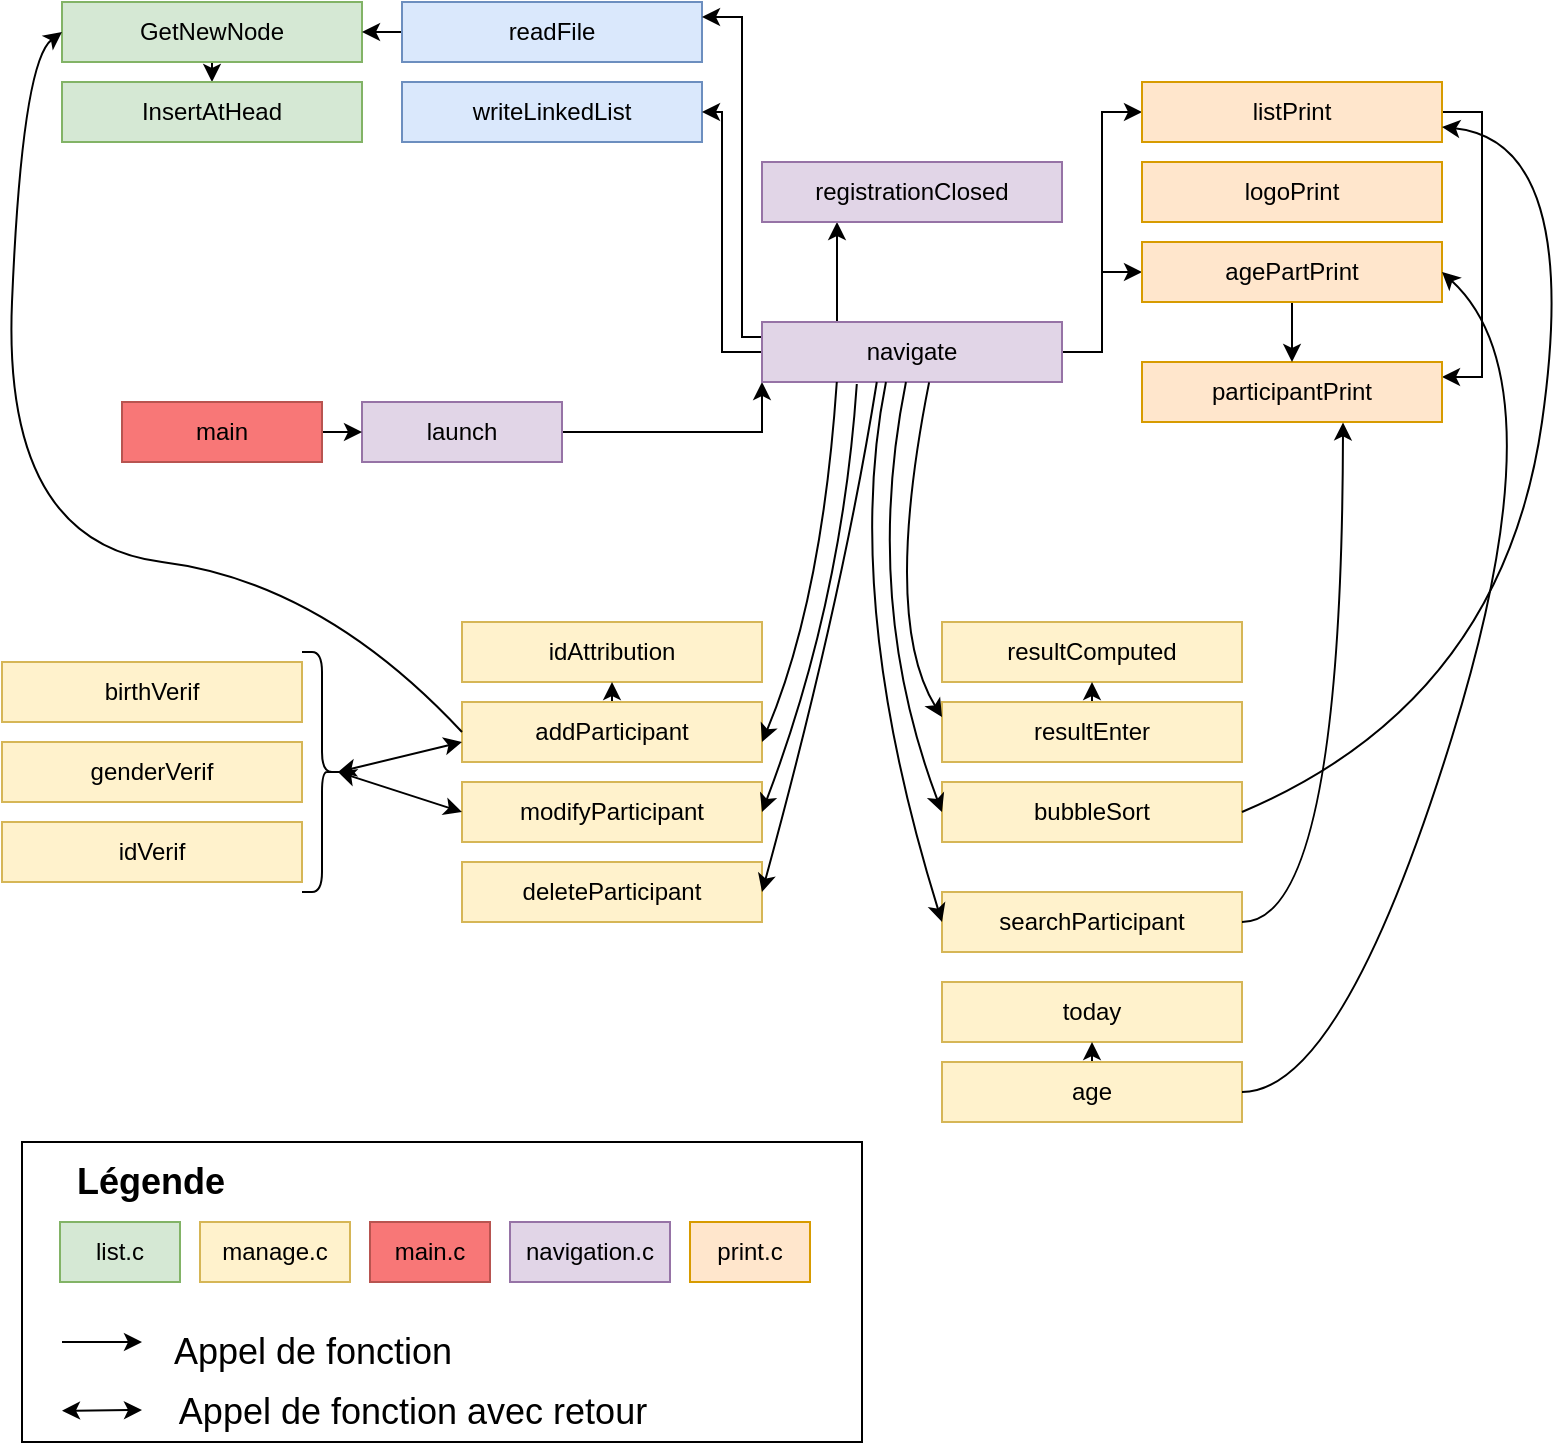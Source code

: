 <mxfile version="15.9.1"><diagram id="mbGAqk5TCDvUaa47xaKA" name="Page-1"><mxGraphModel dx="983" dy="539" grid="1" gridSize="10" guides="1" tooltips="1" connect="1" arrows="1" fold="1" page="1" pageScale="1" pageWidth="827" pageHeight="1169" math="0" shadow="0"><root><mxCell id="0"/><mxCell id="1" parent="0"/><mxCell id="OxcQ5aFZOgG_Ffm9Xw_r-97" value="" style="rounded=0;whiteSpace=wrap;html=1;" vertex="1" parent="1"><mxGeometry x="20" y="610" width="420" height="150" as="geometry"/></mxCell><mxCell id="OxcQ5aFZOgG_Ffm9Xw_r-35" style="edgeStyle=orthogonalEdgeStyle;rounded=0;orthogonalLoop=1;jettySize=auto;html=1;exitX=0.5;exitY=1;exitDx=0;exitDy=0;entryX=0.5;entryY=0;entryDx=0;entryDy=0;" edge="1" parent="1" source="OxcQ5aFZOgG_Ffm9Xw_r-3" target="OxcQ5aFZOgG_Ffm9Xw_r-4"><mxGeometry relative="1" as="geometry"/></mxCell><mxCell id="OxcQ5aFZOgG_Ffm9Xw_r-3" value="GetNewNode" style="rounded=0;whiteSpace=wrap;html=1;fillColor=#d5e8d4;strokeColor=#82b366;" vertex="1" parent="1"><mxGeometry x="40" y="40" width="150" height="30" as="geometry"/></mxCell><mxCell id="OxcQ5aFZOgG_Ffm9Xw_r-4" value="&lt;div&gt;InsertAtHead&lt;/div&gt;" style="rounded=0;whiteSpace=wrap;html=1;fillColor=#d5e8d4;strokeColor=#82b366;" vertex="1" parent="1"><mxGeometry x="40" y="80" width="150" height="30" as="geometry"/></mxCell><mxCell id="OxcQ5aFZOgG_Ffm9Xw_r-36" style="edgeStyle=orthogonalEdgeStyle;rounded=0;orthogonalLoop=1;jettySize=auto;html=1;exitX=0;exitY=0.5;exitDx=0;exitDy=0;entryX=1;entryY=0.5;entryDx=0;entryDy=0;" edge="1" parent="1" source="OxcQ5aFZOgG_Ffm9Xw_r-5" target="OxcQ5aFZOgG_Ffm9Xw_r-3"><mxGeometry relative="1" as="geometry"/></mxCell><mxCell id="OxcQ5aFZOgG_Ffm9Xw_r-5" value="readFile" style="rounded=0;whiteSpace=wrap;html=1;fillColor=#dae8fc;strokeColor=#6c8ebf;" vertex="1" parent="1"><mxGeometry x="210" y="40" width="150" height="30" as="geometry"/></mxCell><mxCell id="OxcQ5aFZOgG_Ffm9Xw_r-7" value="writeLinkedList" style="rounded=0;whiteSpace=wrap;html=1;fillColor=#dae8fc;strokeColor=#6c8ebf;" vertex="1" parent="1"><mxGeometry x="210" y="80" width="150" height="30" as="geometry"/></mxCell><mxCell id="OxcQ5aFZOgG_Ffm9Xw_r-91" style="edgeStyle=orthogonalEdgeStyle;rounded=0;orthogonalLoop=1;jettySize=auto;html=1;exitX=1;exitY=0.5;exitDx=0;exitDy=0;entryX=0;entryY=1;entryDx=0;entryDy=0;" edge="1" parent="1" source="OxcQ5aFZOgG_Ffm9Xw_r-8" target="OxcQ5aFZOgG_Ffm9Xw_r-9"><mxGeometry relative="1" as="geometry"/></mxCell><mxCell id="OxcQ5aFZOgG_Ffm9Xw_r-8" value="launch" style="rounded=0;whiteSpace=wrap;html=1;fillColor=#e1d5e7;strokeColor=#9673a6;" vertex="1" parent="1"><mxGeometry x="190" y="240" width="100" height="30" as="geometry"/></mxCell><mxCell id="OxcQ5aFZOgG_Ffm9Xw_r-37" style="edgeStyle=orthogonalEdgeStyle;rounded=0;orthogonalLoop=1;jettySize=auto;html=1;exitX=0;exitY=0.25;exitDx=0;exitDy=0;entryX=1;entryY=0.25;entryDx=0;entryDy=0;" edge="1" parent="1" source="OxcQ5aFZOgG_Ffm9Xw_r-9" target="OxcQ5aFZOgG_Ffm9Xw_r-5"><mxGeometry relative="1" as="geometry"><Array as="points"><mxPoint x="380" y="208"/><mxPoint x="380" y="48"/></Array></mxGeometry></mxCell><mxCell id="OxcQ5aFZOgG_Ffm9Xw_r-39" style="edgeStyle=orthogonalEdgeStyle;rounded=0;orthogonalLoop=1;jettySize=auto;html=1;exitX=1;exitY=0.5;exitDx=0;exitDy=0;entryX=0;entryY=0.5;entryDx=0;entryDy=0;" edge="1" parent="1" source="OxcQ5aFZOgG_Ffm9Xw_r-9" target="OxcQ5aFZOgG_Ffm9Xw_r-13"><mxGeometry relative="1" as="geometry"/></mxCell><mxCell id="OxcQ5aFZOgG_Ffm9Xw_r-40" style="edgeStyle=orthogonalEdgeStyle;rounded=0;orthogonalLoop=1;jettySize=auto;html=1;exitX=1;exitY=0.5;exitDx=0;exitDy=0;entryX=0;entryY=0.5;entryDx=0;entryDy=0;" edge="1" parent="1" source="OxcQ5aFZOgG_Ffm9Xw_r-9" target="OxcQ5aFZOgG_Ffm9Xw_r-15"><mxGeometry relative="1" as="geometry"/></mxCell><mxCell id="OxcQ5aFZOgG_Ffm9Xw_r-81" style="edgeStyle=orthogonalEdgeStyle;rounded=0;orthogonalLoop=1;jettySize=auto;html=1;exitX=0.25;exitY=0;exitDx=0;exitDy=0;entryX=0.25;entryY=1;entryDx=0;entryDy=0;" edge="1" parent="1" source="OxcQ5aFZOgG_Ffm9Xw_r-9" target="OxcQ5aFZOgG_Ffm9Xw_r-11"><mxGeometry relative="1" as="geometry"/></mxCell><mxCell id="OxcQ5aFZOgG_Ffm9Xw_r-85" style="edgeStyle=orthogonalEdgeStyle;rounded=0;orthogonalLoop=1;jettySize=auto;html=1;exitX=0;exitY=0.5;exitDx=0;exitDy=0;entryX=1;entryY=0.5;entryDx=0;entryDy=0;" edge="1" parent="1" source="OxcQ5aFZOgG_Ffm9Xw_r-9" target="OxcQ5aFZOgG_Ffm9Xw_r-7"><mxGeometry relative="1" as="geometry"><Array as="points"><mxPoint x="370" y="215"/><mxPoint x="370" y="95"/></Array></mxGeometry></mxCell><mxCell id="OxcQ5aFZOgG_Ffm9Xw_r-9" value="navigate" style="rounded=0;whiteSpace=wrap;html=1;fillColor=#e1d5e7;strokeColor=#9673a6;" vertex="1" parent="1"><mxGeometry x="390" y="200" width="150" height="30" as="geometry"/></mxCell><mxCell id="OxcQ5aFZOgG_Ffm9Xw_r-11" value="registrationClosed" style="rounded=0;whiteSpace=wrap;html=1;fillColor=#e1d5e7;strokeColor=#9673a6;" vertex="1" parent="1"><mxGeometry x="390" y="120" width="150" height="30" as="geometry"/></mxCell><mxCell id="OxcQ5aFZOgG_Ffm9Xw_r-43" style="edgeStyle=orthogonalEdgeStyle;rounded=0;orthogonalLoop=1;jettySize=auto;html=1;exitX=1;exitY=0.5;exitDx=0;exitDy=0;entryX=1;entryY=0.25;entryDx=0;entryDy=0;" edge="1" parent="1" source="OxcQ5aFZOgG_Ffm9Xw_r-13" target="OxcQ5aFZOgG_Ffm9Xw_r-14"><mxGeometry relative="1" as="geometry"><mxPoint x="750" y="230" as="targetPoint"/></mxGeometry></mxCell><mxCell id="OxcQ5aFZOgG_Ffm9Xw_r-13" value="listPrint" style="rounded=0;whiteSpace=wrap;html=1;fillColor=#ffe6cc;strokeColor=#d79b00;" vertex="1" parent="1"><mxGeometry x="580" y="80" width="150" height="30" as="geometry"/></mxCell><mxCell id="OxcQ5aFZOgG_Ffm9Xw_r-14" value="participantPrint" style="rounded=0;whiteSpace=wrap;html=1;fillColor=#ffe6cc;strokeColor=#d79b00;" vertex="1" parent="1"><mxGeometry x="580" y="220" width="150" height="30" as="geometry"/></mxCell><mxCell id="OxcQ5aFZOgG_Ffm9Xw_r-42" style="edgeStyle=orthogonalEdgeStyle;rounded=0;orthogonalLoop=1;jettySize=auto;html=1;exitX=0.5;exitY=1;exitDx=0;exitDy=0;entryX=0.5;entryY=0;entryDx=0;entryDy=0;" edge="1" parent="1" source="OxcQ5aFZOgG_Ffm9Xw_r-15" target="OxcQ5aFZOgG_Ffm9Xw_r-14"><mxGeometry relative="1" as="geometry"/></mxCell><mxCell id="OxcQ5aFZOgG_Ffm9Xw_r-15" value="agePartPrint" style="rounded=0;whiteSpace=wrap;html=1;fillColor=#ffe6cc;strokeColor=#d79b00;" vertex="1" parent="1"><mxGeometry x="580" y="160" width="150" height="30" as="geometry"/></mxCell><mxCell id="OxcQ5aFZOgG_Ffm9Xw_r-16" value="logoPrint" style="rounded=0;whiteSpace=wrap;html=1;fillColor=#ffe6cc;strokeColor=#d79b00;" vertex="1" parent="1"><mxGeometry x="580" y="120" width="150" height="30" as="geometry"/></mxCell><mxCell id="OxcQ5aFZOgG_Ffm9Xw_r-17" value="today" style="rounded=0;whiteSpace=wrap;html=1;fillColor=#fff2cc;strokeColor=#d6b656;" vertex="1" parent="1"><mxGeometry x="480" y="530" width="150" height="30" as="geometry"/></mxCell><mxCell id="OxcQ5aFZOgG_Ffm9Xw_r-78" style="edgeStyle=orthogonalEdgeStyle;rounded=0;orthogonalLoop=1;jettySize=auto;html=1;exitX=0.5;exitY=0;exitDx=0;exitDy=0;entryX=0.5;entryY=1;entryDx=0;entryDy=0;" edge="1" parent="1" source="OxcQ5aFZOgG_Ffm9Xw_r-19" target="OxcQ5aFZOgG_Ffm9Xw_r-17"><mxGeometry relative="1" as="geometry"/></mxCell><mxCell id="OxcQ5aFZOgG_Ffm9Xw_r-19" value="age" style="rounded=0;whiteSpace=wrap;html=1;fillColor=#fff2cc;strokeColor=#d6b656;" vertex="1" parent="1"><mxGeometry x="480" y="570" width="150" height="30" as="geometry"/></mxCell><mxCell id="OxcQ5aFZOgG_Ffm9Xw_r-20" value="birthVerif" style="rounded=0;whiteSpace=wrap;html=1;fillColor=#fff2cc;strokeColor=#d6b656;" vertex="1" parent="1"><mxGeometry x="10" y="370" width="150" height="30" as="geometry"/></mxCell><mxCell id="OxcQ5aFZOgG_Ffm9Xw_r-21" value="genderVerif" style="rounded=0;whiteSpace=wrap;html=1;fillColor=#fff2cc;strokeColor=#d6b656;" vertex="1" parent="1"><mxGeometry x="10" y="410" width="150" height="30" as="geometry"/></mxCell><mxCell id="OxcQ5aFZOgG_Ffm9Xw_r-22" value="idVerif" style="rounded=0;whiteSpace=wrap;html=1;fillColor=#fff2cc;strokeColor=#d6b656;" vertex="1" parent="1"><mxGeometry x="10" y="450" width="150" height="30" as="geometry"/></mxCell><mxCell id="OxcQ5aFZOgG_Ffm9Xw_r-24" value="idAttribution" style="rounded=0;whiteSpace=wrap;html=1;fillColor=#fff2cc;strokeColor=#d6b656;" vertex="1" parent="1"><mxGeometry x="240" y="350" width="150" height="30" as="geometry"/></mxCell><mxCell id="OxcQ5aFZOgG_Ffm9Xw_r-25" value="modifyParticipant" style="rounded=0;whiteSpace=wrap;html=1;fillColor=#fff2cc;strokeColor=#d6b656;" vertex="1" parent="1"><mxGeometry x="240" y="430" width="150" height="30" as="geometry"/></mxCell><mxCell id="OxcQ5aFZOgG_Ffm9Xw_r-26" value="searchParticipant" style="rounded=0;whiteSpace=wrap;html=1;fillColor=#fff2cc;strokeColor=#d6b656;" vertex="1" parent="1"><mxGeometry x="480" y="485" width="150" height="30" as="geometry"/></mxCell><mxCell id="OxcQ5aFZOgG_Ffm9Xw_r-44" style="edgeStyle=orthogonalEdgeStyle;rounded=0;orthogonalLoop=1;jettySize=auto;html=1;exitX=0.5;exitY=0;exitDx=0;exitDy=0;entryX=0.5;entryY=1;entryDx=0;entryDy=0;" edge="1" parent="1" source="OxcQ5aFZOgG_Ffm9Xw_r-27" target="OxcQ5aFZOgG_Ffm9Xw_r-24"><mxGeometry relative="1" as="geometry"/></mxCell><mxCell id="OxcQ5aFZOgG_Ffm9Xw_r-27" value="addParticipant" style="rounded=0;whiteSpace=wrap;html=1;fillColor=#fff2cc;strokeColor=#d6b656;" vertex="1" parent="1"><mxGeometry x="240" y="390" width="150" height="30" as="geometry"/></mxCell><mxCell id="OxcQ5aFZOgG_Ffm9Xw_r-28" value="deleteParticipant" style="rounded=0;whiteSpace=wrap;html=1;fillColor=#fff2cc;strokeColor=#d6b656;" vertex="1" parent="1"><mxGeometry x="240" y="470" width="150" height="30" as="geometry"/></mxCell><mxCell id="OxcQ5aFZOgG_Ffm9Xw_r-29" value="resultComputed" style="rounded=0;whiteSpace=wrap;html=1;fillColor=#fff2cc;strokeColor=#d6b656;" vertex="1" parent="1"><mxGeometry x="480" y="350" width="150" height="30" as="geometry"/></mxCell><mxCell id="OxcQ5aFZOgG_Ffm9Xw_r-65" style="edgeStyle=orthogonalEdgeStyle;rounded=0;orthogonalLoop=1;jettySize=auto;html=1;exitX=0.5;exitY=0;exitDx=0;exitDy=0;entryX=0.5;entryY=1;entryDx=0;entryDy=0;" edge="1" parent="1" source="OxcQ5aFZOgG_Ffm9Xw_r-30" target="OxcQ5aFZOgG_Ffm9Xw_r-29"><mxGeometry relative="1" as="geometry"/></mxCell><mxCell id="OxcQ5aFZOgG_Ffm9Xw_r-30" value="resultEnter" style="rounded=0;whiteSpace=wrap;html=1;fillColor=#fff2cc;strokeColor=#d6b656;" vertex="1" parent="1"><mxGeometry x="480" y="390" width="150" height="30" as="geometry"/></mxCell><mxCell id="OxcQ5aFZOgG_Ffm9Xw_r-31" value="bubbleSort" style="rounded=0;whiteSpace=wrap;html=1;fillColor=#fff2cc;strokeColor=#d6b656;" vertex="1" parent="1"><mxGeometry x="480" y="430" width="150" height="30" as="geometry"/></mxCell><mxCell id="OxcQ5aFZOgG_Ffm9Xw_r-62" value="" style="shape=curlyBracket;whiteSpace=wrap;html=1;rounded=1;flipH=1;" vertex="1" parent="1"><mxGeometry x="160" y="365" width="20" height="120" as="geometry"/></mxCell><mxCell id="OxcQ5aFZOgG_Ffm9Xw_r-63" value="" style="endArrow=classic;startArrow=classic;html=1;rounded=0;exitX=0.1;exitY=0.5;exitDx=0;exitDy=0;exitPerimeter=0;" edge="1" parent="1" source="OxcQ5aFZOgG_Ffm9Xw_r-62"><mxGeometry width="50" height="50" relative="1" as="geometry"><mxPoint x="190" y="510" as="sourcePoint"/><mxPoint x="240" y="410" as="targetPoint"/><Array as="points"/></mxGeometry></mxCell><mxCell id="OxcQ5aFZOgG_Ffm9Xw_r-64" value="" style="endArrow=classic;startArrow=classic;html=1;rounded=0;entryX=0;entryY=0.5;entryDx=0;entryDy=0;exitX=0.1;exitY=0.5;exitDx=0;exitDy=0;exitPerimeter=0;" edge="1" parent="1" source="OxcQ5aFZOgG_Ffm9Xw_r-62" target="OxcQ5aFZOgG_Ffm9Xw_r-25"><mxGeometry width="50" height="50" relative="1" as="geometry"><mxPoint x="188" y="435" as="sourcePoint"/><mxPoint x="250" y="407.5" as="targetPoint"/><Array as="points"/></mxGeometry></mxCell><mxCell id="OxcQ5aFZOgG_Ffm9Xw_r-69" value="" style="curved=1;endArrow=classic;html=1;rounded=0;exitX=0.316;exitY=1.033;exitDx=0;exitDy=0;exitPerimeter=0;entryX=1;entryY=0.5;entryDx=0;entryDy=0;" edge="1" parent="1" source="OxcQ5aFZOgG_Ffm9Xw_r-9" target="OxcQ5aFZOgG_Ffm9Xw_r-25"><mxGeometry width="50" height="50" relative="1" as="geometry"><mxPoint x="380" y="390" as="sourcePoint"/><mxPoint x="430" y="340" as="targetPoint"/><Array as="points"><mxPoint x="430" y="340"/></Array></mxGeometry></mxCell><mxCell id="OxcQ5aFZOgG_Ffm9Xw_r-70" value="" style="curved=1;endArrow=classic;html=1;rounded=0;exitX=0.316;exitY=1.033;exitDx=0;exitDy=0;exitPerimeter=0;" edge="1" parent="1"><mxGeometry width="50" height="50" relative="1" as="geometry"><mxPoint x="427.4" y="230" as="sourcePoint"/><mxPoint x="390" y="410" as="targetPoint"/><Array as="points"><mxPoint x="420" y="339.01"/></Array></mxGeometry></mxCell><mxCell id="OxcQ5aFZOgG_Ffm9Xw_r-71" value="" style="curved=1;endArrow=classic;html=1;rounded=0;entryX=0;entryY=0.5;entryDx=0;entryDy=0;" edge="1" parent="1" source="OxcQ5aFZOgG_Ffm9Xw_r-9" target="OxcQ5aFZOgG_Ffm9Xw_r-31"><mxGeometry width="50" height="50" relative="1" as="geometry"><mxPoint x="447.4" y="230" as="sourcePoint"/><mxPoint x="400" y="444.01" as="targetPoint"/><Array as="points"><mxPoint x="440" y="339.01"/></Array></mxGeometry></mxCell><mxCell id="OxcQ5aFZOgG_Ffm9Xw_r-72" value="" style="curved=1;endArrow=classic;html=1;rounded=0;entryX=0;entryY=0.25;entryDx=0;entryDy=0;exitX=0.557;exitY=1.007;exitDx=0;exitDy=0;exitPerimeter=0;" edge="1" parent="1" source="OxcQ5aFZOgG_Ffm9Xw_r-9" target="OxcQ5aFZOgG_Ffm9Xw_r-30"><mxGeometry width="50" height="50" relative="1" as="geometry"><mxPoint x="471.976" y="240" as="sourcePoint"/><mxPoint x="490" y="455" as="targetPoint"/><Array as="points"><mxPoint x="450" y="349.01"/></Array></mxGeometry></mxCell><mxCell id="OxcQ5aFZOgG_Ffm9Xw_r-73" value="" style="curved=1;endArrow=classic;html=1;rounded=0;entryX=0;entryY=0.5;entryDx=0;entryDy=0;" edge="1" parent="1" target="OxcQ5aFZOgG_Ffm9Xw_r-26"><mxGeometry width="50" height="50" relative="1" as="geometry"><mxPoint x="451.976" y="230" as="sourcePoint"/><mxPoint x="470" y="445" as="targetPoint"/><Array as="points"><mxPoint x="430" y="339.01"/></Array></mxGeometry></mxCell><mxCell id="OxcQ5aFZOgG_Ffm9Xw_r-74" value="" style="curved=1;endArrow=classic;html=1;rounded=0;exitX=0.316;exitY=1.033;exitDx=0;exitDy=0;exitPerimeter=0;entryX=1;entryY=0.5;entryDx=0;entryDy=0;" edge="1" parent="1" target="OxcQ5aFZOgG_Ffm9Xw_r-28"><mxGeometry width="50" height="50" relative="1" as="geometry"><mxPoint x="447.4" y="230" as="sourcePoint"/><mxPoint x="400" y="444.01" as="targetPoint"/><Array as="points"><mxPoint x="430" y="339"/></Array></mxGeometry></mxCell><mxCell id="OxcQ5aFZOgG_Ffm9Xw_r-76" value="" style="curved=1;endArrow=classic;html=1;rounded=0;entryX=0.67;entryY=1.007;entryDx=0;entryDy=0;entryPerimeter=0;" edge="1" parent="1" target="OxcQ5aFZOgG_Ffm9Xw_r-14"><mxGeometry width="50" height="50" relative="1" as="geometry"><mxPoint x="630" y="500" as="sourcePoint"/><mxPoint x="680" y="450" as="targetPoint"/><Array as="points"><mxPoint x="680" y="500"/></Array></mxGeometry></mxCell><mxCell id="OxcQ5aFZOgG_Ffm9Xw_r-79" value="" style="curved=1;endArrow=classic;html=1;rounded=0;entryX=1;entryY=0.5;entryDx=0;entryDy=0;" edge="1" parent="1" target="OxcQ5aFZOgG_Ffm9Xw_r-15"><mxGeometry width="50" height="50" relative="1" as="geometry"><mxPoint x="630" y="585" as="sourcePoint"/><mxPoint x="800" y="240" as="targetPoint"/><Array as="points"><mxPoint x="680" y="585"/><mxPoint x="790" y="230"/></Array></mxGeometry></mxCell><mxCell id="OxcQ5aFZOgG_Ffm9Xw_r-84" value="" style="curved=1;endArrow=classic;html=1;rounded=0;exitX=1;exitY=0.5;exitDx=0;exitDy=0;entryX=1;entryY=0.75;entryDx=0;entryDy=0;" edge="1" parent="1" source="OxcQ5aFZOgG_Ffm9Xw_r-31" target="OxcQ5aFZOgG_Ffm9Xw_r-13"><mxGeometry width="50" height="50" relative="1" as="geometry"><mxPoint x="640" y="595" as="sourcePoint"/><mxPoint x="740" y="100" as="targetPoint"/><Array as="points"><mxPoint x="760" y="390"/><mxPoint x="800" y="110"/></Array></mxGeometry></mxCell><mxCell id="OxcQ5aFZOgG_Ffm9Xw_r-86" value="" style="curved=1;endArrow=classic;html=1;rounded=0;entryX=0;entryY=0.5;entryDx=0;entryDy=0;" edge="1" parent="1" target="OxcQ5aFZOgG_Ffm9Xw_r-3"><mxGeometry width="50" height="50" relative="1" as="geometry"><mxPoint x="240" y="405" as="sourcePoint"/><mxPoint x="330" y="270" as="targetPoint"/><Array as="points"><mxPoint x="170" y="330"/><mxPoint x="10" y="310"/><mxPoint x="20" y="70"/></Array></mxGeometry></mxCell><mxCell id="OxcQ5aFZOgG_Ffm9Xw_r-90" style="edgeStyle=orthogonalEdgeStyle;rounded=0;orthogonalLoop=1;jettySize=auto;html=1;exitX=1;exitY=0.5;exitDx=0;exitDy=0;entryX=0;entryY=0.5;entryDx=0;entryDy=0;" edge="1" parent="1" source="OxcQ5aFZOgG_Ffm9Xw_r-88" target="OxcQ5aFZOgG_Ffm9Xw_r-8"><mxGeometry relative="1" as="geometry"/></mxCell><mxCell id="OxcQ5aFZOgG_Ffm9Xw_r-88" value="main" style="rounded=0;whiteSpace=wrap;html=1;fillColor=#F87777;strokeColor=#b85450;" vertex="1" parent="1"><mxGeometry x="70" y="240" width="100" height="30" as="geometry"/></mxCell><mxCell id="OxcQ5aFZOgG_Ffm9Xw_r-92" value="list.c" style="rounded=0;whiteSpace=wrap;html=1;fillColor=#d5e8d4;strokeColor=#82b366;" vertex="1" parent="1"><mxGeometry x="39" y="650" width="60" height="30" as="geometry"/></mxCell><mxCell id="OxcQ5aFZOgG_Ffm9Xw_r-93" value="manage.c" style="rounded=0;whiteSpace=wrap;html=1;fillColor=#fff2cc;strokeColor=#d6b656;" vertex="1" parent="1"><mxGeometry x="109" y="650" width="75" height="30" as="geometry"/></mxCell><mxCell id="OxcQ5aFZOgG_Ffm9Xw_r-94" value="main.c" style="rounded=0;whiteSpace=wrap;html=1;fillColor=#F87777;strokeColor=#b85450;" vertex="1" parent="1"><mxGeometry x="194" y="650" width="60" height="30" as="geometry"/></mxCell><mxCell id="OxcQ5aFZOgG_Ffm9Xw_r-95" value="navigation.c" style="rounded=0;whiteSpace=wrap;html=1;fillColor=#e1d5e7;strokeColor=#9673a6;" vertex="1" parent="1"><mxGeometry x="264" y="650" width="80" height="30" as="geometry"/></mxCell><mxCell id="OxcQ5aFZOgG_Ffm9Xw_r-96" value="print.c" style="rounded=0;whiteSpace=wrap;html=1;fillColor=#ffe6cc;strokeColor=#d79b00;" vertex="1" parent="1"><mxGeometry x="354" y="650" width="60" height="30" as="geometry"/></mxCell><mxCell id="OxcQ5aFZOgG_Ffm9Xw_r-98" value="&lt;b&gt;&lt;font style=&quot;font-size: 18px&quot;&gt;Légende&lt;/font&gt;&lt;/b&gt;" style="text;html=1;align=center;verticalAlign=middle;resizable=0;points=[];autosize=1;strokeColor=none;fillColor=none;" vertex="1" parent="1"><mxGeometry x="39" y="620" width="90" height="20" as="geometry"/></mxCell><mxCell id="OxcQ5aFZOgG_Ffm9Xw_r-99" value="" style="endArrow=classic;html=1;rounded=0;fontSize=18;" edge="1" parent="1"><mxGeometry width="50" height="50" relative="1" as="geometry"><mxPoint x="40" y="710" as="sourcePoint"/><mxPoint x="80" y="710" as="targetPoint"/></mxGeometry></mxCell><mxCell id="OxcQ5aFZOgG_Ffm9Xw_r-100" value="Appel de fonction" style="text;html=1;align=center;verticalAlign=middle;resizable=0;points=[];autosize=1;strokeColor=none;fillColor=none;fontSize=18;" vertex="1" parent="1"><mxGeometry x="90" y="700" width="150" height="30" as="geometry"/></mxCell><mxCell id="OxcQ5aFZOgG_Ffm9Xw_r-102" value="Appel de fonction avec retour" style="text;html=1;align=center;verticalAlign=middle;resizable=0;points=[];autosize=1;strokeColor=none;fillColor=none;fontSize=18;" vertex="1" parent="1"><mxGeometry x="90" y="730" width="250" height="30" as="geometry"/></mxCell><mxCell id="OxcQ5aFZOgG_Ffm9Xw_r-103" value="" style="endArrow=classic;startArrow=classic;html=1;rounded=0;fontSize=18;" edge="1" parent="1"><mxGeometry width="50" height="50" relative="1" as="geometry"><mxPoint x="40" y="744.38" as="sourcePoint"/><mxPoint x="80" y="744" as="targetPoint"/></mxGeometry></mxCell></root></mxGraphModel></diagram></mxfile>